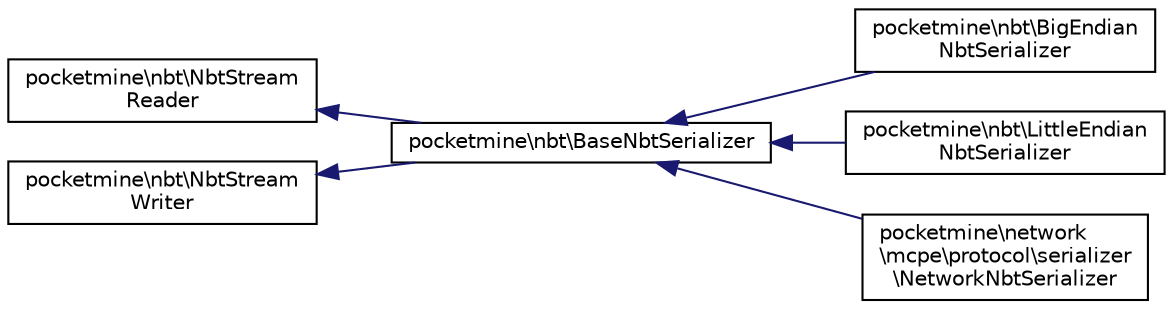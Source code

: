 digraph "Graphical Class Hierarchy"
{
 // INTERACTIVE_SVG=YES
 // LATEX_PDF_SIZE
  edge [fontname="Helvetica",fontsize="10",labelfontname="Helvetica",labelfontsize="10"];
  node [fontname="Helvetica",fontsize="10",shape=record];
  rankdir="LR";
  Node0 [label="pocketmine\\nbt\\NbtStream\lReader",height=0.2,width=0.4,color="black", fillcolor="white", style="filled",URL="$d1/d97/interfacepocketmine_1_1nbt_1_1_nbt_stream_reader.html",tooltip=" "];
  Node0 -> Node1 [dir="back",color="midnightblue",fontsize="10",style="solid",fontname="Helvetica"];
  Node1 [label="pocketmine\\nbt\\BaseNbtSerializer",height=0.2,width=0.4,color="black", fillcolor="white", style="filled",URL="$de/dc3/classpocketmine_1_1nbt_1_1_base_nbt_serializer.html",tooltip=" "];
  Node1 -> Node2 [dir="back",color="midnightblue",fontsize="10",style="solid",fontname="Helvetica"];
  Node2 [label="pocketmine\\nbt\\BigEndian\lNbtSerializer",height=0.2,width=0.4,color="black", fillcolor="white", style="filled",URL="$d3/d8c/classpocketmine_1_1nbt_1_1_big_endian_nbt_serializer.html",tooltip=" "];
  Node1 -> Node3 [dir="back",color="midnightblue",fontsize="10",style="solid",fontname="Helvetica"];
  Node3 [label="pocketmine\\nbt\\LittleEndian\lNbtSerializer",height=0.2,width=0.4,color="black", fillcolor="white", style="filled",URL="$df/d56/classpocketmine_1_1nbt_1_1_little_endian_nbt_serializer.html",tooltip=" "];
  Node1 -> Node4 [dir="back",color="midnightblue",fontsize="10",style="solid",fontname="Helvetica"];
  Node4 [label="pocketmine\\network\l\\mcpe\\protocol\\serializer\l\\NetworkNbtSerializer",height=0.2,width=0.4,color="black", fillcolor="white", style="filled",URL="$d4/dc8/classpocketmine_1_1network_1_1mcpe_1_1protocol_1_1serializer_1_1_network_nbt_serializer.html",tooltip=" "];
  Node5 [label="pocketmine\\nbt\\NbtStream\lWriter",height=0.2,width=0.4,color="black", fillcolor="white", style="filled",URL="$d7/d36/interfacepocketmine_1_1nbt_1_1_nbt_stream_writer.html",tooltip=" "];
  Node5 -> Node1 [dir="back",color="midnightblue",fontsize="10",style="solid",fontname="Helvetica"];
}
